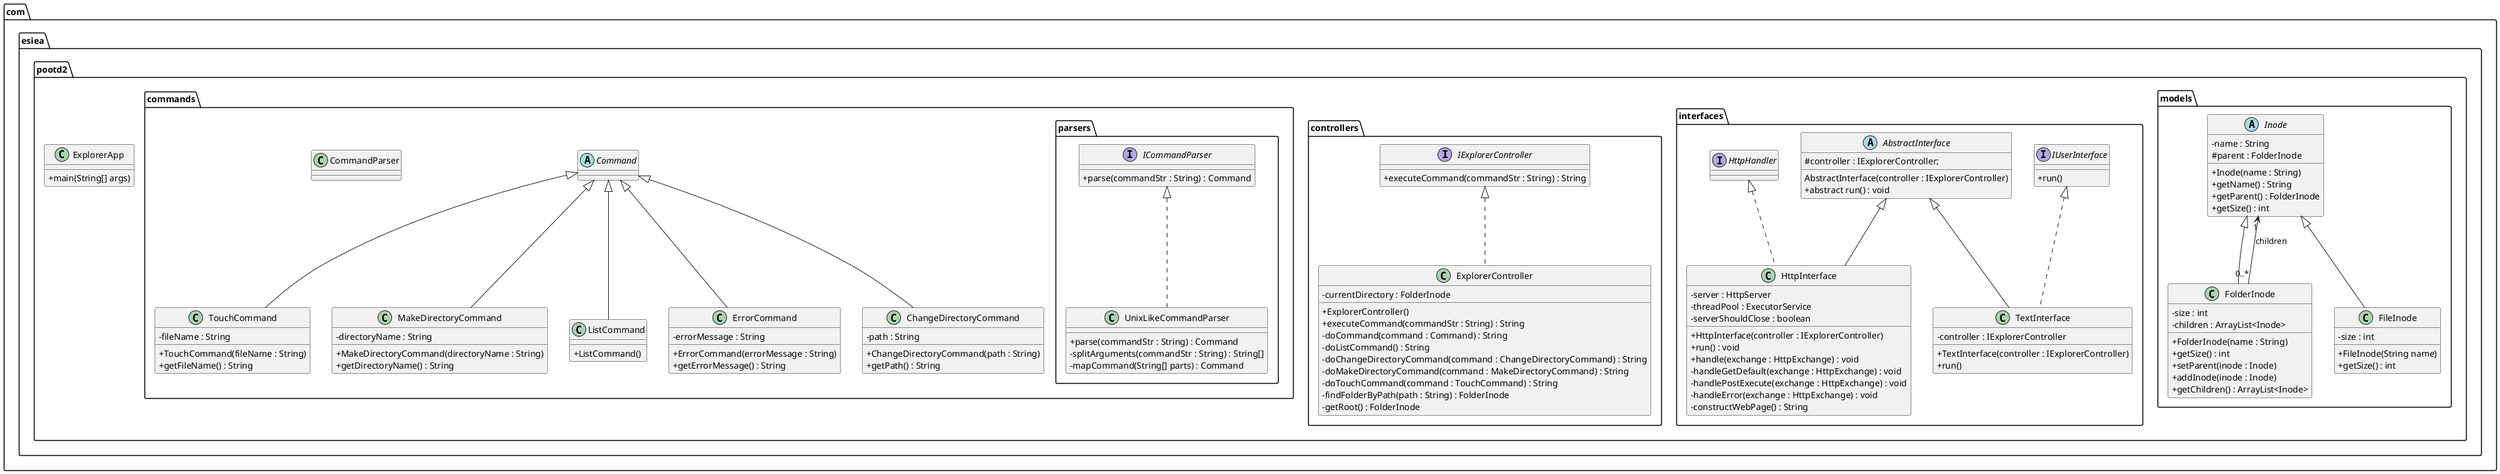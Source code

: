 @startuml

skinparam classAttributeIconSize 0

package com.esiea.pootd2 {
    class ExplorerApp {
        + main(String[] args)
    }
    package models {

        abstract class Inode {
            - name : String
            # parent : FolderInode
            + Inode(name : String)
            + getName() : String
            + getParent() : FolderInode
            + getSize() : int
        }

        class FolderInode extends Inode {
            - size : int
            - children : ArrayList<Inode>
            + FolderInode(name : String)
            + getSize() : int
            + setParent(inode : Inode)
            + addInode(inode : Inode)
            + getChildren() : ArrayList<Inode>
        }

        class FileInode extends Inode {
            - size : int
            + FileInode(String name)
            + getSize() : int
        }

        Inode "1" <-- "0..*" FolderInode : children

    }

    package interfaces {

        interface IUserInterface {
            + run()
        }
        abstract class AbstractInterface {
            # controller : IExplorerController;
            AbstractInterface(controller : IExplorerController)
            + abstract run() : void
        }

        class TextInterface extends AbstractInterface implements IUserInterface {
            - controller : IExplorerController
            + TextInterface(controller : IExplorerController)
            + run()
        }


        class HttpInterface extends AbstractInterface implements HttpHandler {
            - server : HttpServer
            - threadPool : ExecutorService
            - serverShouldClose : boolean
            + HttpInterface(controller : IExplorerController)
            + run() : void
            + handle(exchange : HttpExchange) : void
            - handleGetDefault(exchange : HttpExchange) : void
            - handlePostExecute(exchange : HttpExchange) : void
            - handleError(exchange : HttpExchange) : void
            - constructWebPage() : String
        }
    }

    package controllers {

        interface IExplorerController {
            + executeCommand(commandStr : String) : String
        }

        class ExplorerController implements IExplorerController {
            - currentDirectory : FolderInode
            + ExplorerController()
            + executeCommand(commandStr : String) : String
            - doCommand(command : Command) : String
            - doListCommand() : String
            - doChangeDirectoryCommand(command : ChangeDirectoryCommand) : String
            - doMakeDirectoryCommand(command : MakeDirectoryCommand) : String
            - doTouchCommand(command : TouchCommand) : String
            - findFolderByPath(path : String) : FolderInode
            - getRoot() : FolderInode
        }
    }

    package commands {
        
        package parsers {

            interface ICommandParser {
                + parse(commandStr : String) : Command
            }

            class UnixLikeCommandParser implements ICommandParser {
                + parse(commandStr : String) : Command
                - splitArguments(commandStr : String) : String[]
                - mapCommand(String[] parts) : Command
            }
        }

        abstract class Command {
        }

        class TouchCommand extends Command {
            - fileName : String
            + TouchCommand(fileName : String)
            + getFileName() : String
        }

        class MakeDirectoryCommand extends Command {
            - directoryName : String
            + MakeDirectoryCommand(directoryName : String)
            + getDirectoryName() : String
        }

        class ListCommand extends Command {
            + ListCommand()
        }

        class ErrorCommand extends Command {
            - errorMessage : String
            + ErrorCommand(errorMessage : String)
            + getErrorMessage() : String
        }

        class ChangeDirectoryCommand extends Command {
            - path : String
            + ChangeDirectoryCommand(path : String)
            + getPath() : String
        }

        class CommandParser {
        }
    }

}

@enduml
